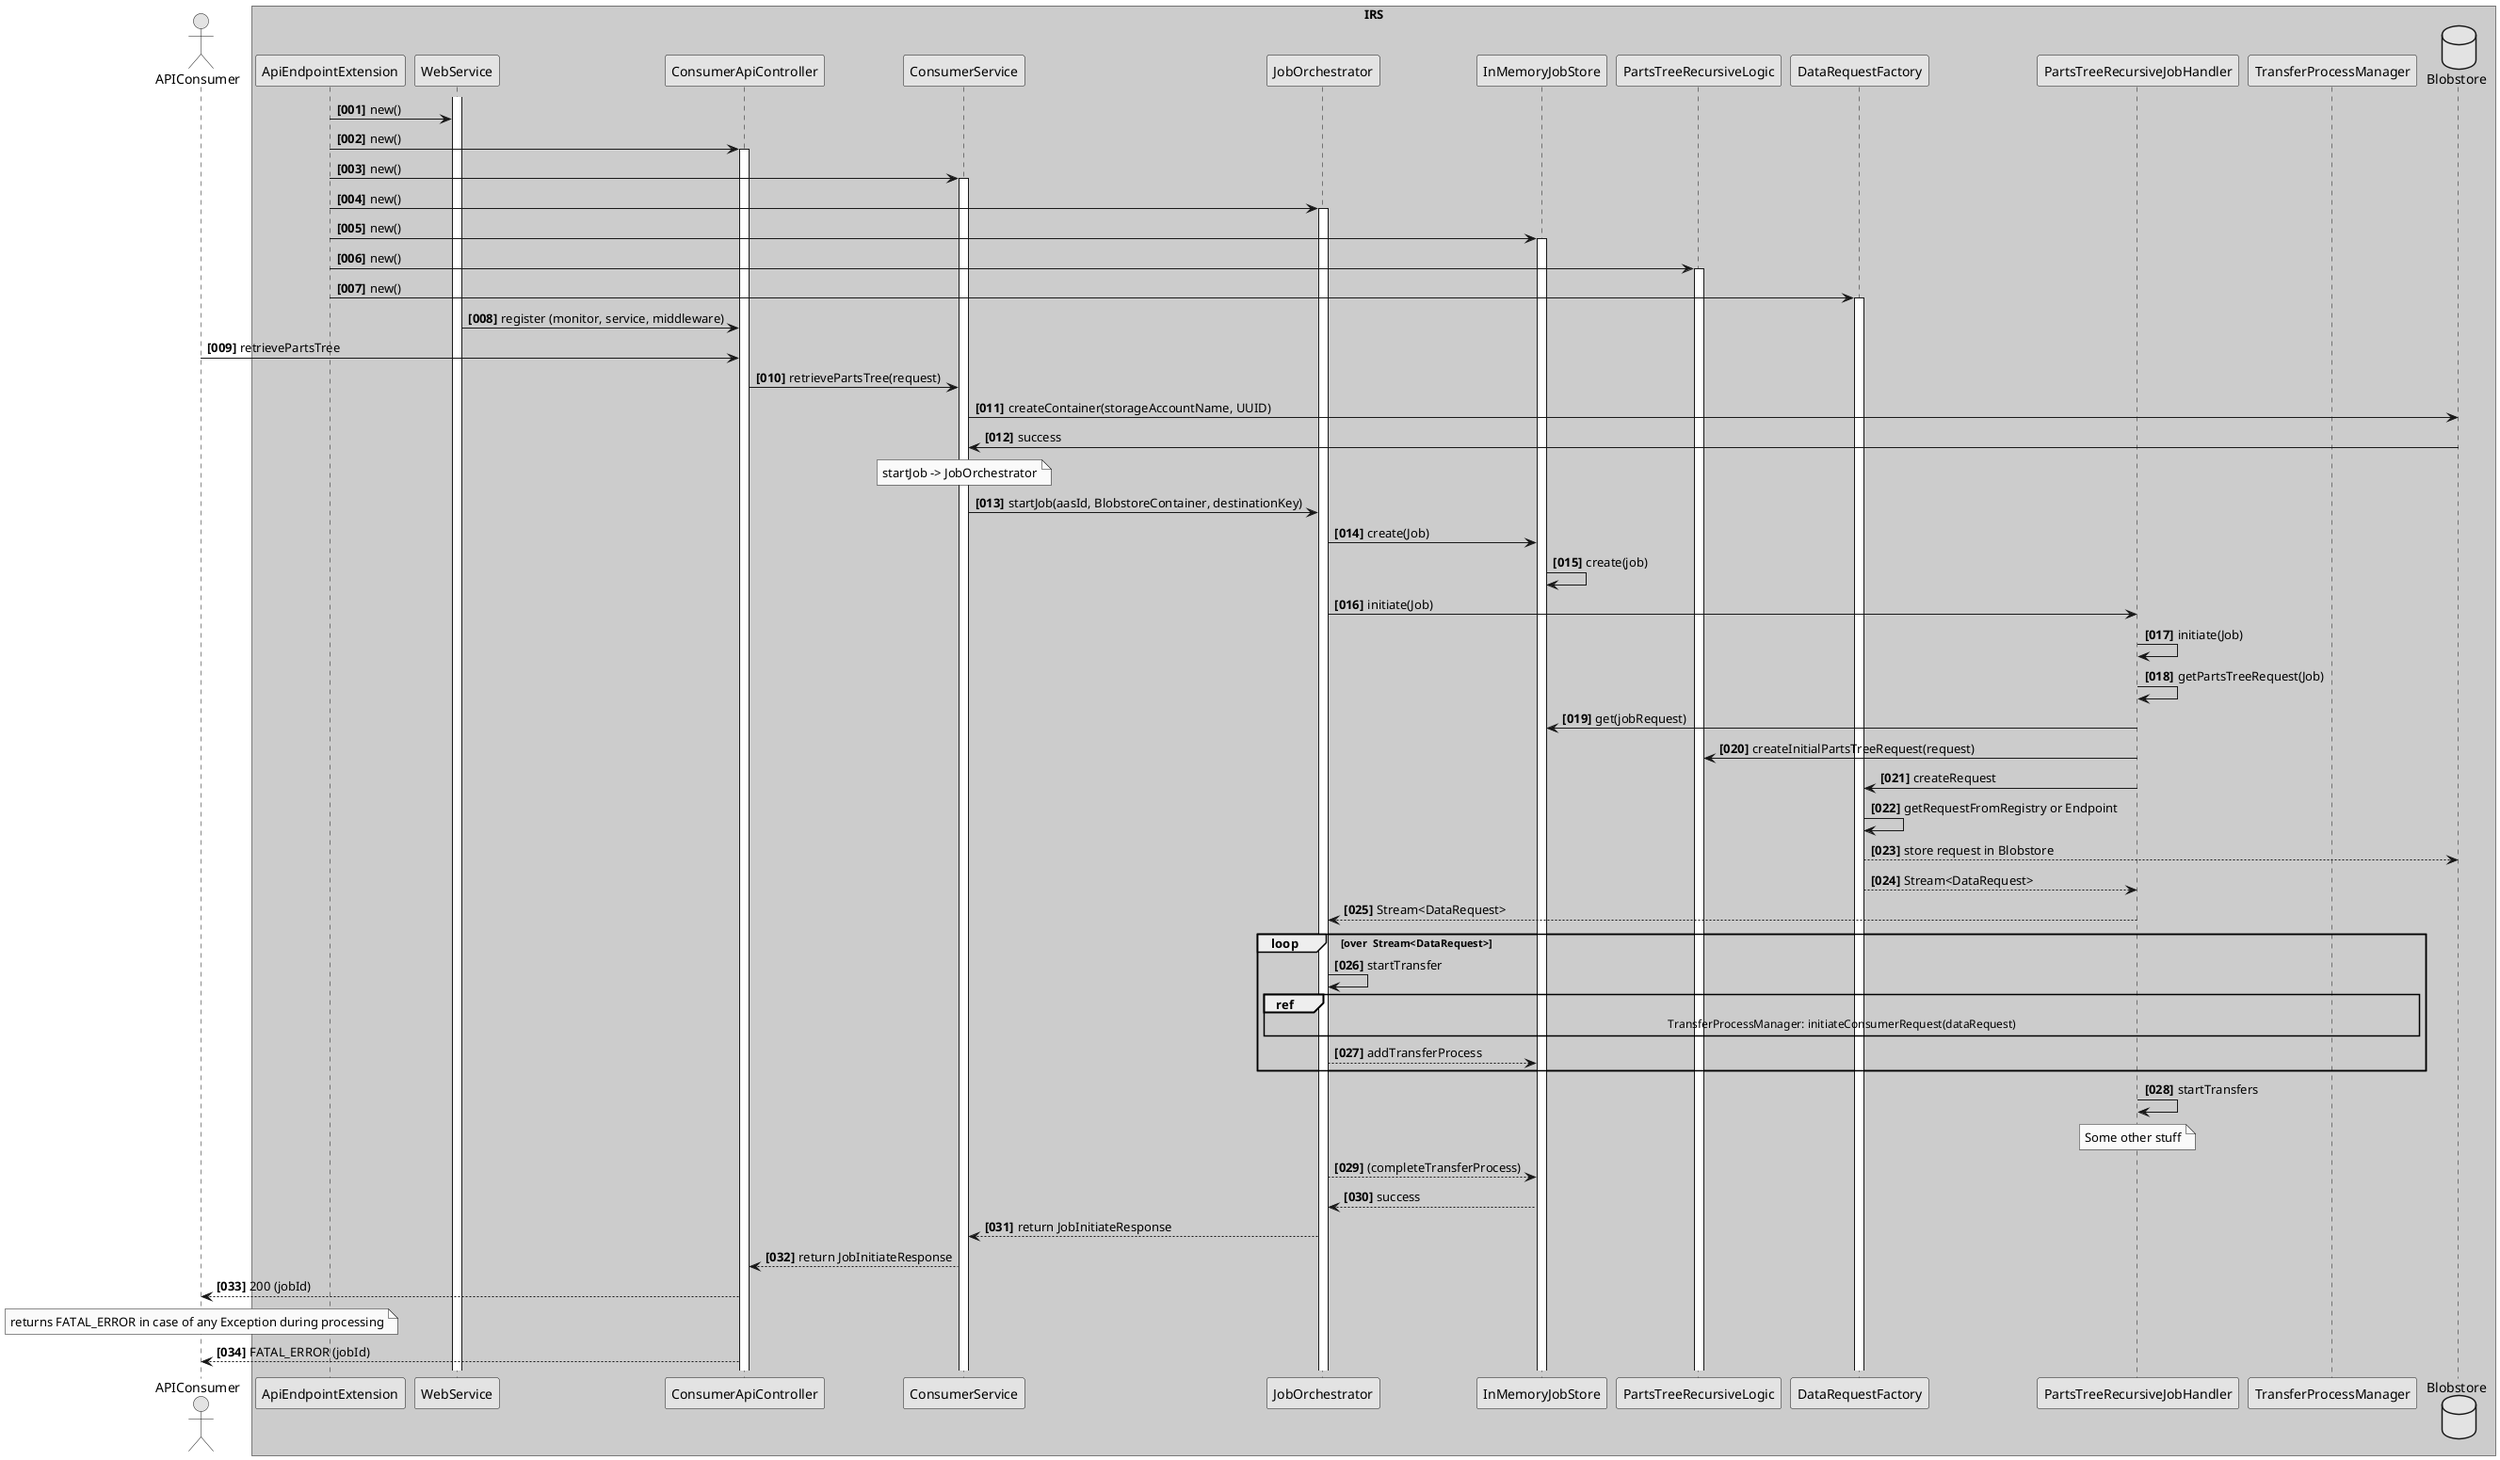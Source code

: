 @startuml

actor APIConsumer
skinparam monochrome true
skinparam shadowing false
autonumber "<b>[000]"

box "IRS" #LightBlue
participant ApiEndpointExtension
activate WebService
ApiEndpointExtension -> WebService: new()
ApiEndpointExtension -> ConsumerApiController: new()
activate ConsumerApiController
ApiEndpointExtension -> ConsumerService: new()



activate ConsumerService
ApiEndpointExtension -> JobOrchestrator: new()
activate JobOrchestrator


ApiEndpointExtension -> InMemoryJobStore: new()
activate InMemoryJobStore
ApiEndpointExtension ->  PartsTreeRecursiveLogic: new()
activate PartsTreeRecursiveLogic
ApiEndpointExtension ->  DataRequestFactory: new()
activate DataRequestFactory
participant PartsTreeRecursiveJobHandler
participant TransferProcessManager
database Blobstore

WebService -> ConsumerApiController: register (monitor, service, middleware)

APIConsumer -> ConsumerApiController: retrievePartsTree
ConsumerApiController -> ConsumerService : retrievePartsTree(request)
ConsumerService -> Blobstore : createContainer(storageAccountName, UUID)
ConsumerService <- Blobstore : success
note over ConsumerService
startJob -> JobOrchestrator
end note
ConsumerService -> JobOrchestrator: startJob(aasId, BlobstoreContainer, destinationKey)
JobOrchestrator -> InMemoryJobStore: create(Job)


InMemoryJobStore -> InMemoryJobStore: create(job)
JobOrchestrator -> PartsTreeRecursiveJobHandler: initiate(Job)
PartsTreeRecursiveJobHandler -> PartsTreeRecursiveJobHandler: initiate(Job)
PartsTreeRecursiveJobHandler -> PartsTreeRecursiveJobHandler: getPartsTreeRequest(Job)
PartsTreeRecursiveJobHandler -> InMemoryJobStore : get(jobRequest)


PartsTreeRecursiveJobHandler -> PartsTreeRecursiveLogic : createInitialPartsTreeRequest(request)
PartsTreeRecursiveJobHandler -> DataRequestFactory :createRequest
DataRequestFactory -> DataRequestFactory: getRequestFromRegistry or Endpoint
DataRequestFactory --> Blobstore: store request in Blobstore
PartsTreeRecursiveJobHandler <-- DataRequestFactory: Stream<DataRequest>
JobOrchestrator <-- PartsTreeRecursiveJobHandler: Stream<DataRequest>
loop over  Stream<DataRequest>
    JobOrchestrator -> JobOrchestrator: startTransfer
    ref over JobOrchestrator, TransferProcessManager
        TransferProcessManager: initiateConsumerRequest(dataRequest)
    end ref
    JobOrchestrator --> InMemoryJobStore: addTransferProcess
end loop
PartsTreeRecursiveJobHandler -> PartsTreeRecursiveJobHandler:startTransfers
note over PartsTreeRecursiveJobHandler
    Some other stuff
end note
JobOrchestrator --> InMemoryJobStore: (completeTransferProcess)
JobOrchestrator <-- InMemoryJobStore: success
ConsumerService <-- JobOrchestrator:  return JobInitiateResponse
ConsumerApiController <-- ConsumerService:  return JobInitiateResponse
APIConsumer <-- ConsumerApiController: 200 (jobId)

note over APIConsumer
    returns FATAL_ERROR in case of any Exception during processing
end note
APIConsumer <-- ConsumerApiController: FATAL_ERROR (jobId)


@enduml